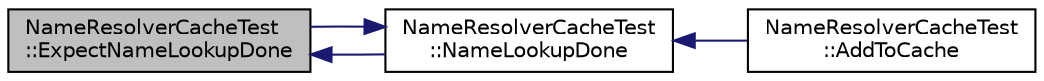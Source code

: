 digraph "NameResolverCacheTest::ExpectNameLookupDone"
{
 // INTERACTIVE_SVG=YES
  edge [fontname="Helvetica",fontsize="10",labelfontname="Helvetica",labelfontsize="10"];
  node [fontname="Helvetica",fontsize="10",shape=record];
  rankdir="LR";
  Node21 [label="NameResolverCacheTest\l::ExpectNameLookupDone",height=0.2,width=0.4,color="black", fillcolor="grey75", style="filled", fontcolor="black"];
  Node21 -> Node22 [dir="back",color="midnightblue",fontsize="10",style="solid",fontname="Helvetica"];
  Node22 [label="NameResolverCacheTest\l::NameLookupDone",height=0.2,width=0.4,color="black", fillcolor="white", style="filled",URL="$de/dcf/class_name_resolver_cache_test.html#a44c58679ac2687ad802e0b83e002dc16"];
  Node22 -> Node21 [dir="back",color="midnightblue",fontsize="10",style="solid",fontname="Helvetica"];
  Node22 -> Node23 [dir="back",color="midnightblue",fontsize="10",style="solid",fontname="Helvetica"];
  Node23 [label="NameResolverCacheTest\l::AddToCache",height=0.2,width=0.4,color="black", fillcolor="white", style="filled",URL="$de/dcf/class_name_resolver_cache_test.html#a676b7a0f0f8bc4f8973d0e84a97199c6"];
}
